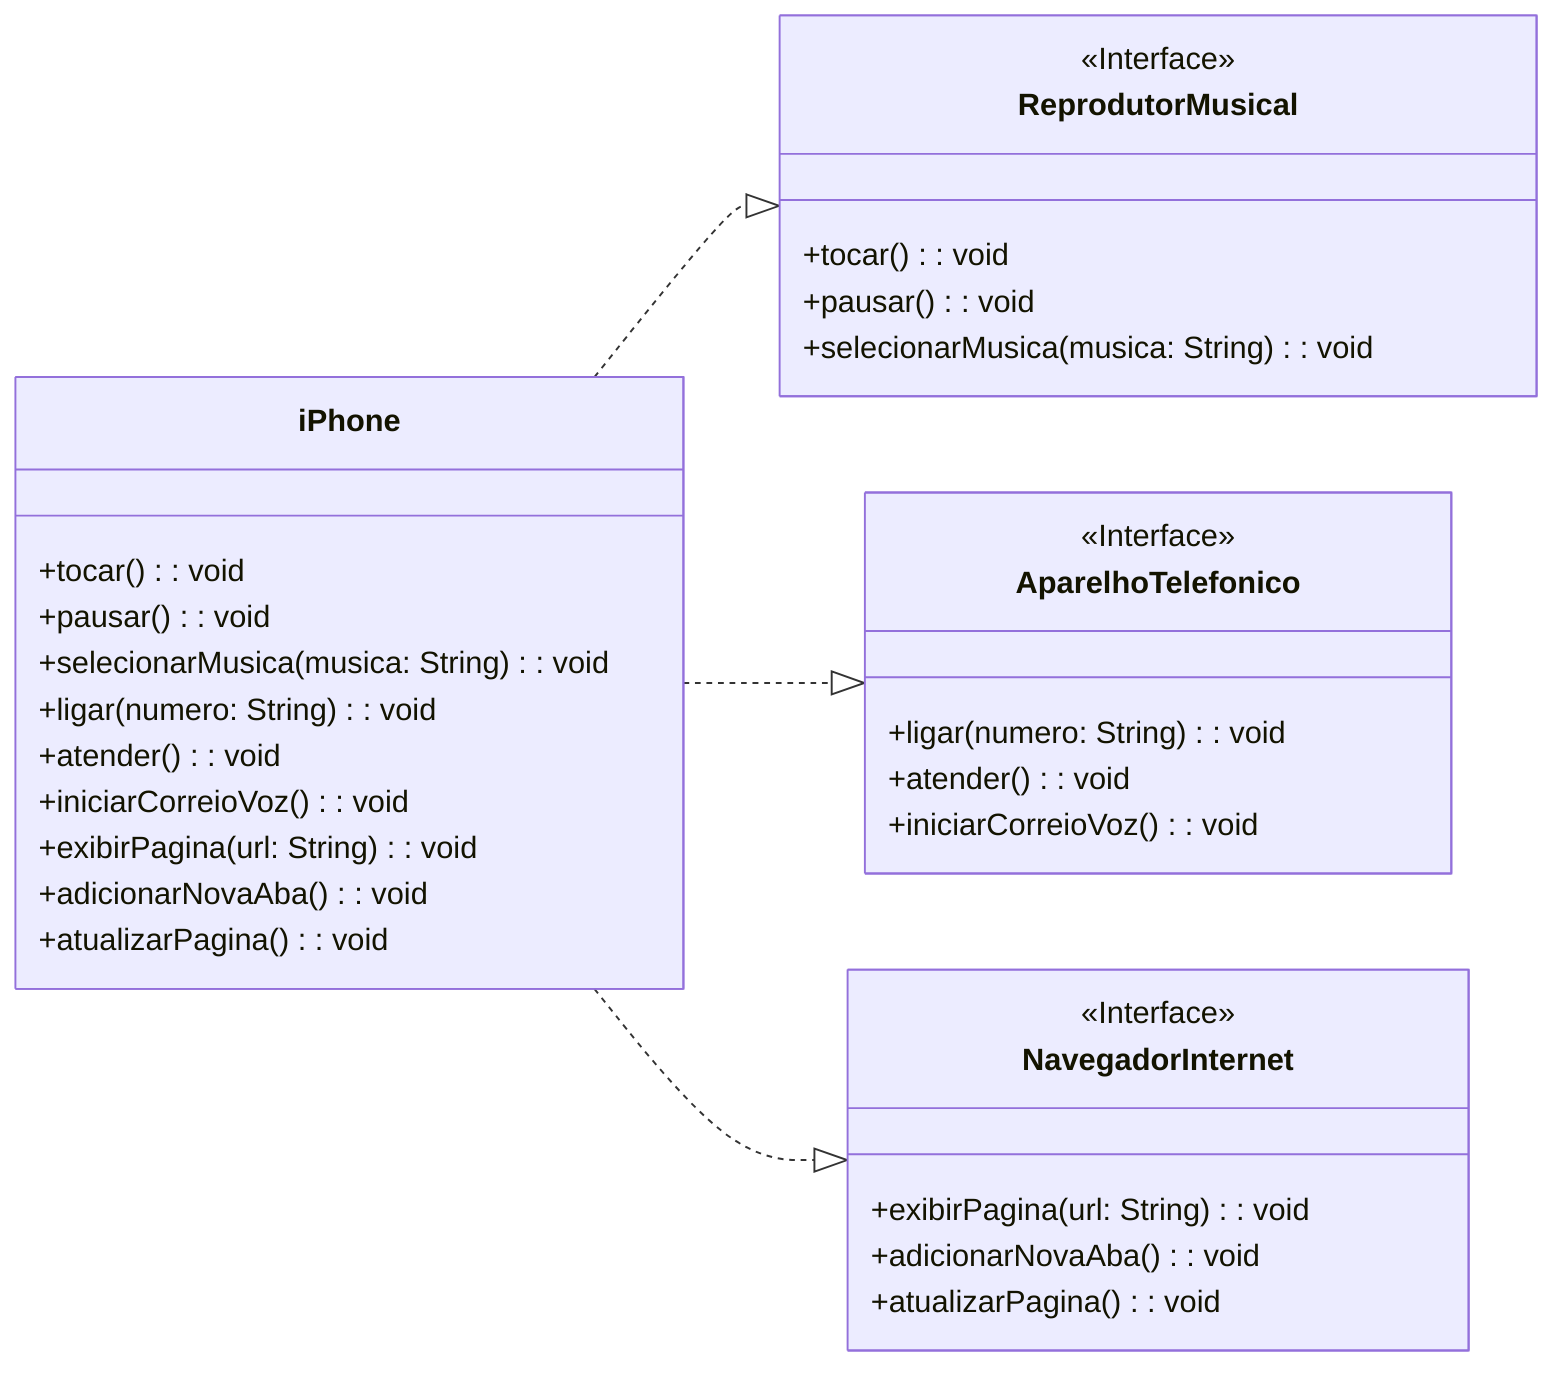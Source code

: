 classDiagram
    direction LR

    class ReprodutorMusical {
        <<Interface>>
        +tocar(): void
        +pausar(): void
        +selecionarMusica(musica: String): void
    }

    class AparelhoTelefonico {
        <<Interface>>
        +ligar(numero: String): void
        +atender(): void
        +iniciarCorreioVoz(): void
    }

    class NavegadorInternet {
        <<Interface>>
        +exibirPagina(url: String): void
        +adicionarNovaAba(): void
        +atualizarPagina(): void
    }

    class iPhone {
        +tocar(): void
        +pausar(): void
        +selecionarMusica(musica: String): void
        +ligar(numero: String): void
        +atender(): void
        +iniciarCorreioVoz(): void
        +exibirPagina(url: String): void
        +adicionarNovaAba(): void
        +atualizarPagina(): void
    }

    iPhone ..|> ReprodutorMusical
    iPhone ..|> AparelhoTelefonico
    iPhone ..|> NavegadorInternet